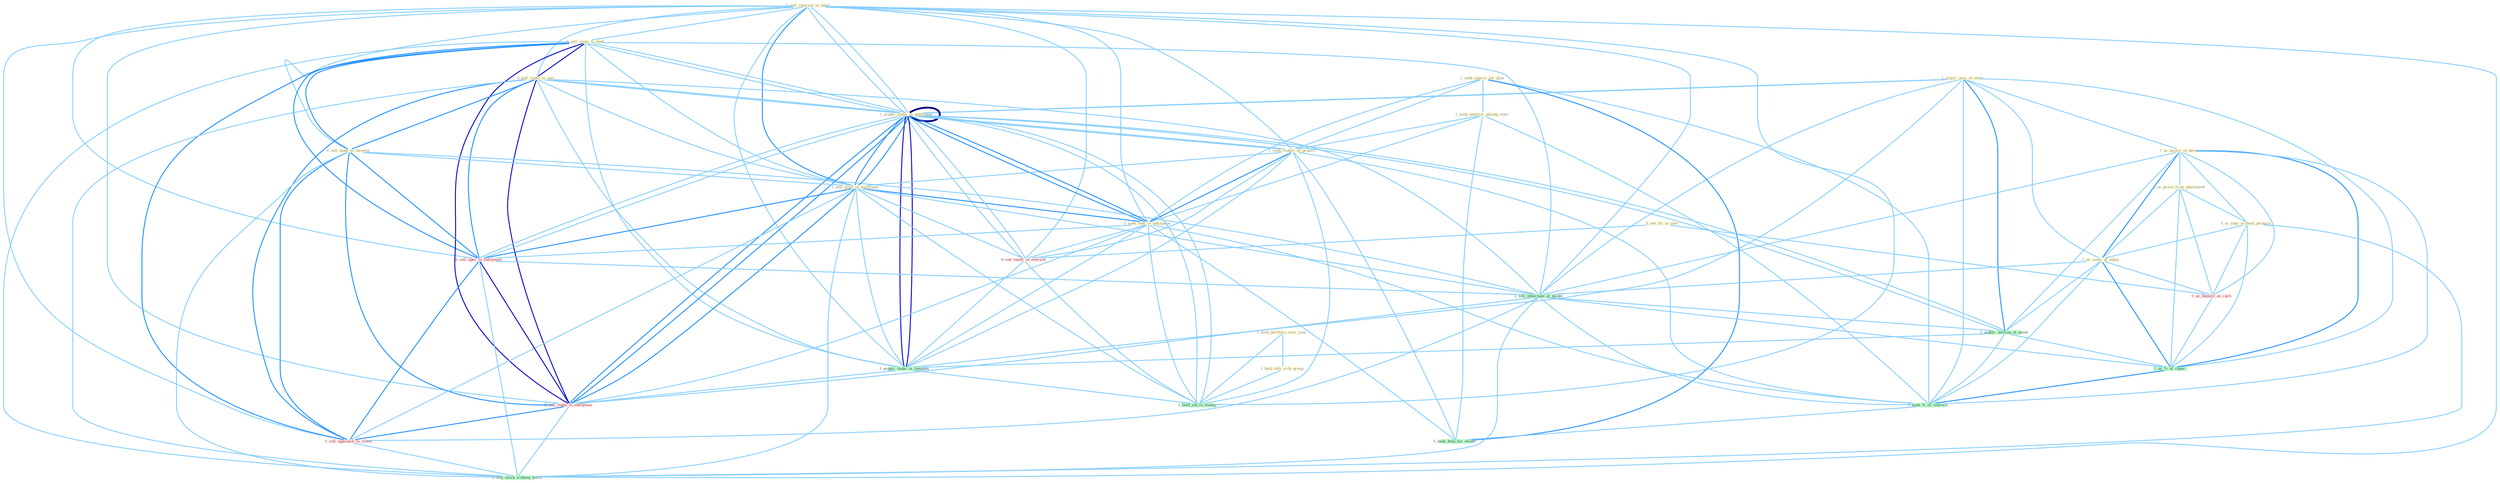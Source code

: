 Graph G{ 
    node
    [shape=polygon,style=filled,width=.5,height=.06,color="#BDFCC9",fixedsize=true,fontsize=4,
    fontcolor="#2f4f4f"];
    {node
    [color="#ffffe0", fontcolor="#8b7d6b"] "1_sell_interest_in_hotel " "0_sell_stake_to_fund " "1_acquir_piec_of_estat " "0_see_thi_as_piec " "1_us_assort_of_devic " "1_us_proce_from_placement " "0_sell_stake_to_unit " "1_seek_approv_for_plan " "1_acquir_stake_in_entitynam " "0_us_logo_without_permiss " "0_sell_bond_to_investor " "0_hold_portfolio_over_year " "1_hold_talk_with_group " "1_seek_uniform_among_state " "1_seek_reduct_in_protect " "1_sell_plant_in_entitynam " "1_seek_seat_in_entitynam " "1_us_some_of_equip "}
{node [color="#fff0f5", fontcolor="#b22222"] "0_sell_oper_to_entitynam " "0_see_vaniti_in_everyon " "0_us_deposit_as_cach " "0_sell_stake_to_entitynam " "1_sell_approach_to_client "}
edge [color="#B0E2FF"];

	"1_sell_interest_in_hotel " -- "0_sell_stake_to_fund " [w="1", color="#87cefa" ];
	"1_sell_interest_in_hotel " -- "0_sell_stake_to_unit " [w="1", color="#87cefa" ];
	"1_sell_interest_in_hotel " -- "1_acquir_stake_in_entitynam " [w="1", color="#87cefa" ];
	"1_sell_interest_in_hotel " -- "0_sell_bond_to_investor " [w="1", color="#87cefa" ];
	"1_sell_interest_in_hotel " -- "1_seek_reduct_in_protect " [w="1", color="#87cefa" ];
	"1_sell_interest_in_hotel " -- "1_sell_plant_in_entitynam " [w="2", color="#1e90ff" , len=0.8];
	"1_sell_interest_in_hotel " -- "1_seek_seat_in_entitynam " [w="1", color="#87cefa" ];
	"1_sell_interest_in_hotel " -- "0_sell_oper_to_entitynam " [w="1", color="#87cefa" ];
	"1_sell_interest_in_hotel " -- "1_sell_othernum_of_model " [w="1", color="#87cefa" ];
	"1_sell_interest_in_hotel " -- "0_see_vaniti_in_everyon " [w="1", color="#87cefa" ];
	"1_sell_interest_in_hotel " -- "1_acquir_stake_in_entitynam " [w="1", color="#87cefa" ];
	"1_sell_interest_in_hotel " -- "1_acquir_stake_in_compani " [w="1", color="#87cefa" ];
	"1_sell_interest_in_hotel " -- "0_sell_stake_to_entitynam " [w="1", color="#87cefa" ];
	"1_sell_interest_in_hotel " -- "1_sell_approach_to_client " [w="1", color="#87cefa" ];
	"1_sell_interest_in_hotel " -- "1_hold_job_in_manag " [w="1", color="#87cefa" ];
	"1_sell_interest_in_hotel " -- "0_sell_stock_without_hitch " [w="1", color="#87cefa" ];
	"0_sell_stake_to_fund " -- "0_sell_stake_to_unit " [w="3", color="#0000cd" , len=0.6];
	"0_sell_stake_to_fund " -- "1_acquir_stake_in_entitynam " [w="1", color="#87cefa" ];
	"0_sell_stake_to_fund " -- "0_sell_bond_to_investor " [w="2", color="#1e90ff" , len=0.8];
	"0_sell_stake_to_fund " -- "1_sell_plant_in_entitynam " [w="1", color="#87cefa" ];
	"0_sell_stake_to_fund " -- "0_sell_oper_to_entitynam " [w="2", color="#1e90ff" , len=0.8];
	"0_sell_stake_to_fund " -- "1_sell_othernum_of_model " [w="1", color="#87cefa" ];
	"0_sell_stake_to_fund " -- "1_acquir_stake_in_entitynam " [w="1", color="#87cefa" ];
	"0_sell_stake_to_fund " -- "1_acquir_stake_in_compani " [w="1", color="#87cefa" ];
	"0_sell_stake_to_fund " -- "0_sell_stake_to_entitynam " [w="3", color="#0000cd" , len=0.6];
	"0_sell_stake_to_fund " -- "1_sell_approach_to_client " [w="2", color="#1e90ff" , len=0.8];
	"0_sell_stake_to_fund " -- "0_sell_stock_without_hitch " [w="1", color="#87cefa" ];
	"1_acquir_piec_of_estat " -- "1_us_assort_of_devic " [w="1", color="#87cefa" ];
	"1_acquir_piec_of_estat " -- "1_acquir_stake_in_entitynam " [w="1", color="#87cefa" ];
	"1_acquir_piec_of_estat " -- "1_us_some_of_equip " [w="1", color="#87cefa" ];
	"1_acquir_piec_of_estat " -- "1_sell_othernum_of_model " [w="1", color="#87cefa" ];
	"1_acquir_piec_of_estat " -- "1_acquir_million_of_asset " [w="2", color="#1e90ff" , len=0.8];
	"1_acquir_piec_of_estat " -- "1_acquir_stake_in_entitynam " [w="1", color="#87cefa" ];
	"1_acquir_piec_of_estat " -- "1_acquir_stake_in_compani " [w="1", color="#87cefa" ];
	"1_acquir_piec_of_estat " -- "1_us_%_of_capac " [w="1", color="#87cefa" ];
	"1_acquir_piec_of_estat " -- "1_seek_%_of_concern " [w="1", color="#87cefa" ];
	"0_see_thi_as_piec " -- "0_see_vaniti_in_everyon " [w="1", color="#87cefa" ];
	"0_see_thi_as_piec " -- "0_us_deposit_as_cach " [w="1", color="#87cefa" ];
	"1_us_assort_of_devic " -- "1_us_proce_from_placement " [w="1", color="#87cefa" ];
	"1_us_assort_of_devic " -- "0_us_logo_without_permiss " [w="1", color="#87cefa" ];
	"1_us_assort_of_devic " -- "1_us_some_of_equip " [w="2", color="#1e90ff" , len=0.8];
	"1_us_assort_of_devic " -- "1_sell_othernum_of_model " [w="1", color="#87cefa" ];
	"1_us_assort_of_devic " -- "1_acquir_million_of_asset " [w="1", color="#87cefa" ];
	"1_us_assort_of_devic " -- "0_us_deposit_as_cach " [w="1", color="#87cefa" ];
	"1_us_assort_of_devic " -- "1_us_%_of_capac " [w="2", color="#1e90ff" , len=0.8];
	"1_us_assort_of_devic " -- "1_seek_%_of_concern " [w="1", color="#87cefa" ];
	"1_us_proce_from_placement " -- "0_us_logo_without_permiss " [w="1", color="#87cefa" ];
	"1_us_proce_from_placement " -- "1_us_some_of_equip " [w="1", color="#87cefa" ];
	"1_us_proce_from_placement " -- "0_us_deposit_as_cach " [w="1", color="#87cefa" ];
	"1_us_proce_from_placement " -- "1_us_%_of_capac " [w="1", color="#87cefa" ];
	"0_sell_stake_to_unit " -- "1_acquir_stake_in_entitynam " [w="1", color="#87cefa" ];
	"0_sell_stake_to_unit " -- "0_sell_bond_to_investor " [w="2", color="#1e90ff" , len=0.8];
	"0_sell_stake_to_unit " -- "1_sell_plant_in_entitynam " [w="1", color="#87cefa" ];
	"0_sell_stake_to_unit " -- "0_sell_oper_to_entitynam " [w="2", color="#1e90ff" , len=0.8];
	"0_sell_stake_to_unit " -- "1_sell_othernum_of_model " [w="1", color="#87cefa" ];
	"0_sell_stake_to_unit " -- "1_acquir_stake_in_entitynam " [w="1", color="#87cefa" ];
	"0_sell_stake_to_unit " -- "1_acquir_stake_in_compani " [w="1", color="#87cefa" ];
	"0_sell_stake_to_unit " -- "0_sell_stake_to_entitynam " [w="3", color="#0000cd" , len=0.6];
	"0_sell_stake_to_unit " -- "1_sell_approach_to_client " [w="2", color="#1e90ff" , len=0.8];
	"0_sell_stake_to_unit " -- "0_sell_stock_without_hitch " [w="1", color="#87cefa" ];
	"1_seek_approv_for_plan " -- "1_seek_uniform_among_state " [w="1", color="#87cefa" ];
	"1_seek_approv_for_plan " -- "1_seek_reduct_in_protect " [w="1", color="#87cefa" ];
	"1_seek_approv_for_plan " -- "1_seek_seat_in_entitynam " [w="1", color="#87cefa" ];
	"1_seek_approv_for_plan " -- "1_seek_%_of_concern " [w="1", color="#87cefa" ];
	"1_seek_approv_for_plan " -- "1_seek_help_for_owner " [w="2", color="#1e90ff" , len=0.8];
	"1_acquir_stake_in_entitynam " -- "1_seek_reduct_in_protect " [w="1", color="#87cefa" ];
	"1_acquir_stake_in_entitynam " -- "1_sell_plant_in_entitynam " [w="2", color="#1e90ff" , len=0.8];
	"1_acquir_stake_in_entitynam " -- "1_seek_seat_in_entitynam " [w="2", color="#1e90ff" , len=0.8];
	"1_acquir_stake_in_entitynam " -- "0_sell_oper_to_entitynam " [w="1", color="#87cefa" ];
	"1_acquir_stake_in_entitynam " -- "0_see_vaniti_in_everyon " [w="1", color="#87cefa" ];
	"1_acquir_stake_in_entitynam " -- "1_acquir_million_of_asset " [w="1", color="#87cefa" ];
	"1_acquir_stake_in_entitynam " -- "1_acquir_stake_in_entitynam " [w="4", style=bold, color="#000080", len=0.4];
	"1_acquir_stake_in_entitynam " -- "1_acquir_stake_in_compani " [w="3", color="#0000cd" , len=0.6];
	"1_acquir_stake_in_entitynam " -- "0_sell_stake_to_entitynam " [w="2", color="#1e90ff" , len=0.8];
	"1_acquir_stake_in_entitynam " -- "1_hold_job_in_manag " [w="1", color="#87cefa" ];
	"0_us_logo_without_permiss " -- "1_us_some_of_equip " [w="1", color="#87cefa" ];
	"0_us_logo_without_permiss " -- "0_us_deposit_as_cach " [w="1", color="#87cefa" ];
	"0_us_logo_without_permiss " -- "1_us_%_of_capac " [w="1", color="#87cefa" ];
	"0_us_logo_without_permiss " -- "0_sell_stock_without_hitch " [w="1", color="#87cefa" ];
	"0_sell_bond_to_investor " -- "1_sell_plant_in_entitynam " [w="1", color="#87cefa" ];
	"0_sell_bond_to_investor " -- "0_sell_oper_to_entitynam " [w="2", color="#1e90ff" , len=0.8];
	"0_sell_bond_to_investor " -- "1_sell_othernum_of_model " [w="1", color="#87cefa" ];
	"0_sell_bond_to_investor " -- "0_sell_stake_to_entitynam " [w="2", color="#1e90ff" , len=0.8];
	"0_sell_bond_to_investor " -- "1_sell_approach_to_client " [w="2", color="#1e90ff" , len=0.8];
	"0_sell_bond_to_investor " -- "0_sell_stock_without_hitch " [w="1", color="#87cefa" ];
	"0_hold_portfolio_over_year " -- "1_hold_talk_with_group " [w="1", color="#87cefa" ];
	"0_hold_portfolio_over_year " -- "1_hold_job_in_manag " [w="1", color="#87cefa" ];
	"1_hold_talk_with_group " -- "1_hold_job_in_manag " [w="1", color="#87cefa" ];
	"1_seek_uniform_among_state " -- "1_seek_reduct_in_protect " [w="1", color="#87cefa" ];
	"1_seek_uniform_among_state " -- "1_seek_seat_in_entitynam " [w="1", color="#87cefa" ];
	"1_seek_uniform_among_state " -- "1_seek_%_of_concern " [w="1", color="#87cefa" ];
	"1_seek_uniform_among_state " -- "1_seek_help_for_owner " [w="1", color="#87cefa" ];
	"1_seek_reduct_in_protect " -- "1_sell_plant_in_entitynam " [w="1", color="#87cefa" ];
	"1_seek_reduct_in_protect " -- "1_seek_seat_in_entitynam " [w="2", color="#1e90ff" , len=0.8];
	"1_seek_reduct_in_protect " -- "0_see_vaniti_in_everyon " [w="1", color="#87cefa" ];
	"1_seek_reduct_in_protect " -- "1_acquir_stake_in_entitynam " [w="1", color="#87cefa" ];
	"1_seek_reduct_in_protect " -- "1_acquir_stake_in_compani " [w="1", color="#87cefa" ];
	"1_seek_reduct_in_protect " -- "1_hold_job_in_manag " [w="1", color="#87cefa" ];
	"1_seek_reduct_in_protect " -- "1_seek_%_of_concern " [w="1", color="#87cefa" ];
	"1_seek_reduct_in_protect " -- "1_seek_help_for_owner " [w="1", color="#87cefa" ];
	"1_sell_plant_in_entitynam " -- "1_seek_seat_in_entitynam " [w="2", color="#1e90ff" , len=0.8];
	"1_sell_plant_in_entitynam " -- "0_sell_oper_to_entitynam " [w="2", color="#1e90ff" , len=0.8];
	"1_sell_plant_in_entitynam " -- "1_sell_othernum_of_model " [w="1", color="#87cefa" ];
	"1_sell_plant_in_entitynam " -- "0_see_vaniti_in_everyon " [w="1", color="#87cefa" ];
	"1_sell_plant_in_entitynam " -- "1_acquir_stake_in_entitynam " [w="2", color="#1e90ff" , len=0.8];
	"1_sell_plant_in_entitynam " -- "1_acquir_stake_in_compani " [w="1", color="#87cefa" ];
	"1_sell_plant_in_entitynam " -- "0_sell_stake_to_entitynam " [w="2", color="#1e90ff" , len=0.8];
	"1_sell_plant_in_entitynam " -- "1_sell_approach_to_client " [w="1", color="#87cefa" ];
	"1_sell_plant_in_entitynam " -- "1_hold_job_in_manag " [w="1", color="#87cefa" ];
	"1_sell_plant_in_entitynam " -- "0_sell_stock_without_hitch " [w="1", color="#87cefa" ];
	"1_seek_seat_in_entitynam " -- "0_sell_oper_to_entitynam " [w="1", color="#87cefa" ];
	"1_seek_seat_in_entitynam " -- "0_see_vaniti_in_everyon " [w="1", color="#87cefa" ];
	"1_seek_seat_in_entitynam " -- "1_acquir_stake_in_entitynam " [w="2", color="#1e90ff" , len=0.8];
	"1_seek_seat_in_entitynam " -- "1_acquir_stake_in_compani " [w="1", color="#87cefa" ];
	"1_seek_seat_in_entitynam " -- "0_sell_stake_to_entitynam " [w="1", color="#87cefa" ];
	"1_seek_seat_in_entitynam " -- "1_hold_job_in_manag " [w="1", color="#87cefa" ];
	"1_seek_seat_in_entitynam " -- "1_seek_%_of_concern " [w="1", color="#87cefa" ];
	"1_seek_seat_in_entitynam " -- "1_seek_help_for_owner " [w="1", color="#87cefa" ];
	"1_us_some_of_equip " -- "1_sell_othernum_of_model " [w="1", color="#87cefa" ];
	"1_us_some_of_equip " -- "1_acquir_million_of_asset " [w="1", color="#87cefa" ];
	"1_us_some_of_equip " -- "0_us_deposit_as_cach " [w="1", color="#87cefa" ];
	"1_us_some_of_equip " -- "1_us_%_of_capac " [w="2", color="#1e90ff" , len=0.8];
	"1_us_some_of_equip " -- "1_seek_%_of_concern " [w="1", color="#87cefa" ];
	"0_sell_oper_to_entitynam " -- "1_sell_othernum_of_model " [w="1", color="#87cefa" ];
	"0_sell_oper_to_entitynam " -- "1_acquir_stake_in_entitynam " [w="1", color="#87cefa" ];
	"0_sell_oper_to_entitynam " -- "0_sell_stake_to_entitynam " [w="3", color="#0000cd" , len=0.6];
	"0_sell_oper_to_entitynam " -- "1_sell_approach_to_client " [w="2", color="#1e90ff" , len=0.8];
	"0_sell_oper_to_entitynam " -- "0_sell_stock_without_hitch " [w="1", color="#87cefa" ];
	"1_sell_othernum_of_model " -- "1_acquir_million_of_asset " [w="1", color="#87cefa" ];
	"1_sell_othernum_of_model " -- "0_sell_stake_to_entitynam " [w="1", color="#87cefa" ];
	"1_sell_othernum_of_model " -- "1_us_%_of_capac " [w="1", color="#87cefa" ];
	"1_sell_othernum_of_model " -- "1_sell_approach_to_client " [w="1", color="#87cefa" ];
	"1_sell_othernum_of_model " -- "0_sell_stock_without_hitch " [w="1", color="#87cefa" ];
	"1_sell_othernum_of_model " -- "1_seek_%_of_concern " [w="1", color="#87cefa" ];
	"0_see_vaniti_in_everyon " -- "1_acquir_stake_in_entitynam " [w="1", color="#87cefa" ];
	"0_see_vaniti_in_everyon " -- "1_acquir_stake_in_compani " [w="1", color="#87cefa" ];
	"0_see_vaniti_in_everyon " -- "1_hold_job_in_manag " [w="1", color="#87cefa" ];
	"1_acquir_million_of_asset " -- "1_acquir_stake_in_entitynam " [w="1", color="#87cefa" ];
	"1_acquir_million_of_asset " -- "1_acquir_stake_in_compani " [w="1", color="#87cefa" ];
	"1_acquir_million_of_asset " -- "1_us_%_of_capac " [w="1", color="#87cefa" ];
	"1_acquir_million_of_asset " -- "1_seek_%_of_concern " [w="1", color="#87cefa" ];
	"0_us_deposit_as_cach " -- "1_us_%_of_capac " [w="1", color="#87cefa" ];
	"1_acquir_stake_in_entitynam " -- "1_acquir_stake_in_compani " [w="3", color="#0000cd" , len=0.6];
	"1_acquir_stake_in_entitynam " -- "0_sell_stake_to_entitynam " [w="2", color="#1e90ff" , len=0.8];
	"1_acquir_stake_in_entitynam " -- "1_hold_job_in_manag " [w="1", color="#87cefa" ];
	"1_acquir_stake_in_compani " -- "0_sell_stake_to_entitynam " [w="1", color="#87cefa" ];
	"1_acquir_stake_in_compani " -- "1_hold_job_in_manag " [w="1", color="#87cefa" ];
	"0_sell_stake_to_entitynam " -- "1_sell_approach_to_client " [w="2", color="#1e90ff" , len=0.8];
	"0_sell_stake_to_entitynam " -- "0_sell_stock_without_hitch " [w="1", color="#87cefa" ];
	"1_us_%_of_capac " -- "1_seek_%_of_concern " [w="2", color="#1e90ff" , len=0.8];
	"1_sell_approach_to_client " -- "0_sell_stock_without_hitch " [w="1", color="#87cefa" ];
	"1_seek_%_of_concern " -- "1_seek_help_for_owner " [w="1", color="#87cefa" ];
}